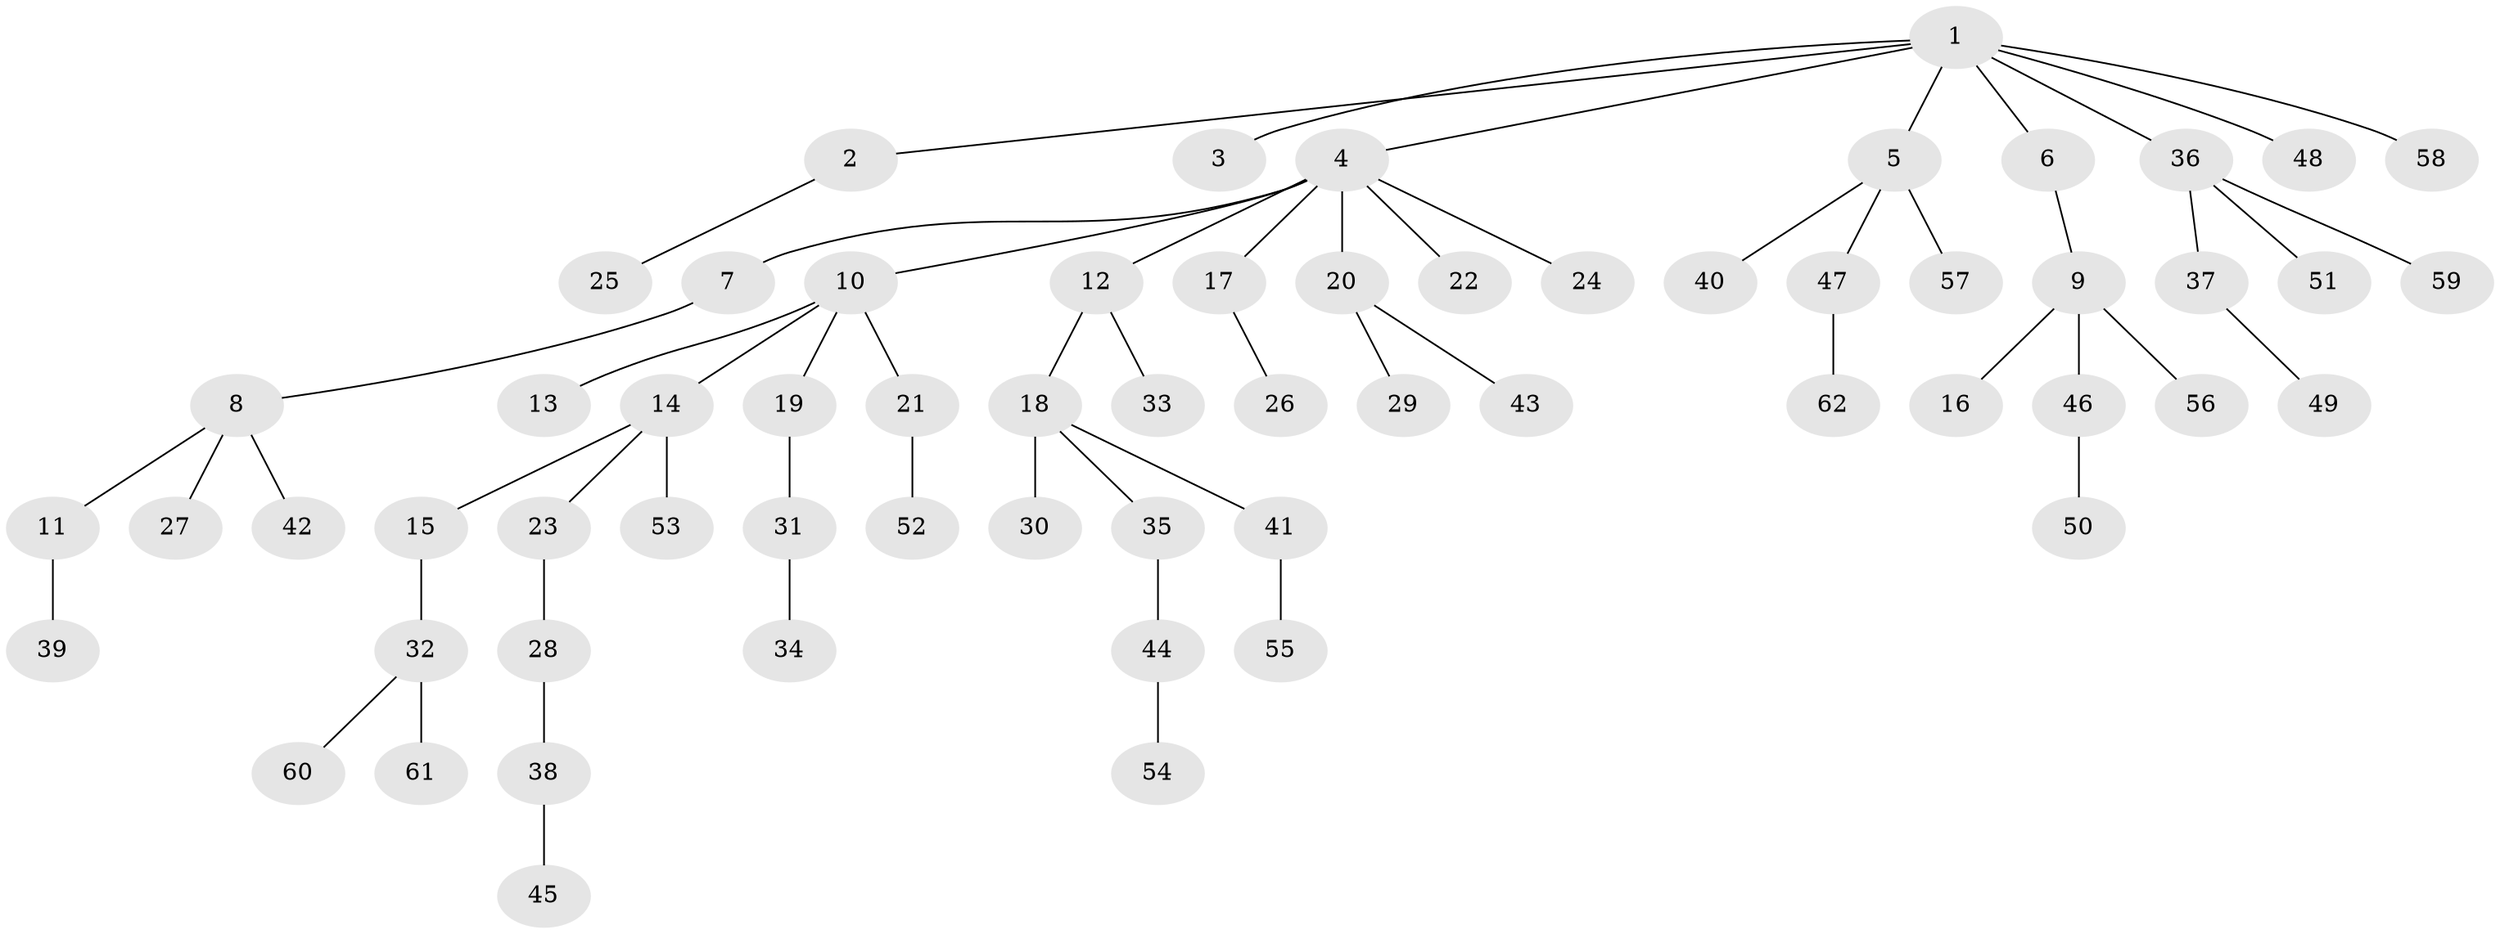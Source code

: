 // Generated by graph-tools (version 1.1) at 2025/11/02/27/25 16:11:27]
// undirected, 62 vertices, 61 edges
graph export_dot {
graph [start="1"]
  node [color=gray90,style=filled];
  1;
  2;
  3;
  4;
  5;
  6;
  7;
  8;
  9;
  10;
  11;
  12;
  13;
  14;
  15;
  16;
  17;
  18;
  19;
  20;
  21;
  22;
  23;
  24;
  25;
  26;
  27;
  28;
  29;
  30;
  31;
  32;
  33;
  34;
  35;
  36;
  37;
  38;
  39;
  40;
  41;
  42;
  43;
  44;
  45;
  46;
  47;
  48;
  49;
  50;
  51;
  52;
  53;
  54;
  55;
  56;
  57;
  58;
  59;
  60;
  61;
  62;
  1 -- 2;
  1 -- 3;
  1 -- 4;
  1 -- 5;
  1 -- 6;
  1 -- 36;
  1 -- 48;
  1 -- 58;
  2 -- 25;
  4 -- 7;
  4 -- 10;
  4 -- 12;
  4 -- 17;
  4 -- 20;
  4 -- 22;
  4 -- 24;
  5 -- 40;
  5 -- 47;
  5 -- 57;
  6 -- 9;
  7 -- 8;
  8 -- 11;
  8 -- 27;
  8 -- 42;
  9 -- 16;
  9 -- 46;
  9 -- 56;
  10 -- 13;
  10 -- 14;
  10 -- 19;
  10 -- 21;
  11 -- 39;
  12 -- 18;
  12 -- 33;
  14 -- 15;
  14 -- 23;
  14 -- 53;
  15 -- 32;
  17 -- 26;
  18 -- 30;
  18 -- 35;
  18 -- 41;
  19 -- 31;
  20 -- 29;
  20 -- 43;
  21 -- 52;
  23 -- 28;
  28 -- 38;
  31 -- 34;
  32 -- 60;
  32 -- 61;
  35 -- 44;
  36 -- 37;
  36 -- 51;
  36 -- 59;
  37 -- 49;
  38 -- 45;
  41 -- 55;
  44 -- 54;
  46 -- 50;
  47 -- 62;
}
